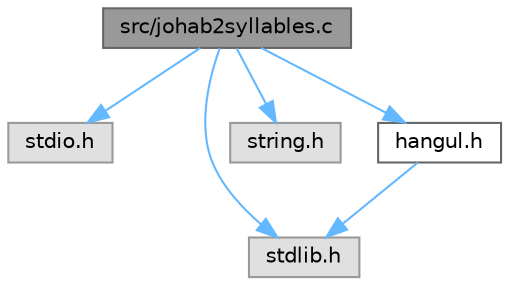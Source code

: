 digraph "src/johab2syllables.c"
{
 // LATEX_PDF_SIZE
  bgcolor="transparent";
  edge [fontname=Helvetica,fontsize=10,labelfontname=Helvetica,labelfontsize=10];
  node [fontname=Helvetica,fontsize=10,shape=box,height=0.2,width=0.4];
  Node1 [label="src/johab2syllables.c",height=0.2,width=0.4,color="gray40", fillcolor="grey60", style="filled", fontcolor="black",tooltip="Create the Unicode Hangul Syllables block from component letters."];
  Node1 -> Node2 [color="steelblue1",style="solid"];
  Node2 [label="stdio.h",height=0.2,width=0.4,color="grey60", fillcolor="#E0E0E0", style="filled",tooltip=" "];
  Node1 -> Node3 [color="steelblue1",style="solid"];
  Node3 [label="stdlib.h",height=0.2,width=0.4,color="grey60", fillcolor="#E0E0E0", style="filled",tooltip=" "];
  Node1 -> Node4 [color="steelblue1",style="solid"];
  Node4 [label="string.h",height=0.2,width=0.4,color="grey60", fillcolor="#E0E0E0", style="filled",tooltip=" "];
  Node1 -> Node5 [color="steelblue1",style="solid"];
  Node5 [label="hangul.h",height=0.2,width=0.4,color="grey40", fillcolor="white", style="filled",URL="$hangul_8h.html",tooltip="Define constants and function prototypes for using Hangul glyphs."];
  Node5 -> Node3 [color="steelblue1",style="solid"];
}

